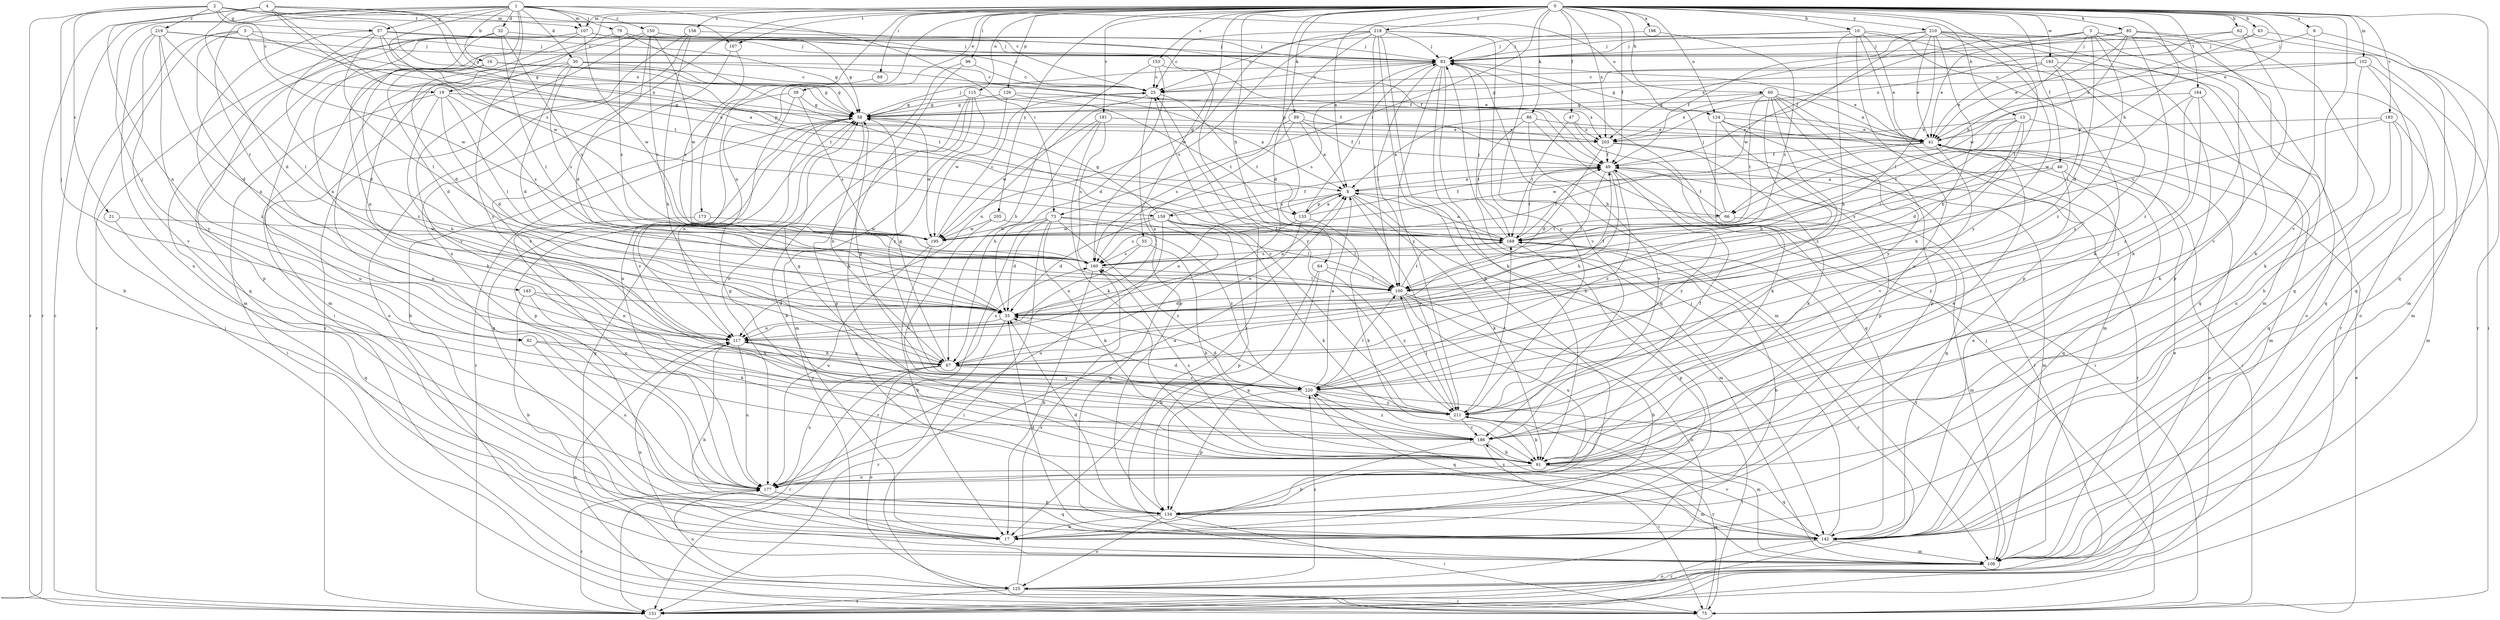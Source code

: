 strict digraph  {
0;
1;
2;
3;
4;
5;
6;
8;
10;
13;
16;
17;
19;
21;
25;
30;
32;
33;
39;
41;
46;
47;
49;
55;
57;
58;
60;
62;
63;
64;
66;
67;
69;
73;
75;
79;
82;
83;
85;
86;
89;
91;
96;
100;
102;
107;
108;
115;
117;
124;
125;
126;
133;
134;
142;
143;
150;
151;
153;
158;
159;
160;
164;
167;
168;
173;
177;
181;
183;
186;
193;
195;
196;
203;
205;
210;
211;
218;
219;
220;
0 -> 6  [label=a];
0 -> 8  [label=a];
0 -> 10  [label=b];
0 -> 13  [label=b];
0 -> 19  [label=c];
0 -> 39  [label=e];
0 -> 41  [label=e];
0 -> 46  [label=f];
0 -> 47  [label=f];
0 -> 49  [label=f];
0 -> 55  [label=g];
0 -> 60  [label=h];
0 -> 62  [label=h];
0 -> 63  [label=h];
0 -> 64  [label=h];
0 -> 66  [label=h];
0 -> 69  [label=i];
0 -> 73  [label=i];
0 -> 85  [label=k];
0 -> 86  [label=k];
0 -> 89  [label=k];
0 -> 96  [label=l];
0 -> 100  [label=l];
0 -> 102  [label=m];
0 -> 107  [label=m];
0 -> 115  [label=n];
0 -> 117  [label=n];
0 -> 124  [label=o];
0 -> 126  [label=p];
0 -> 133  [label=p];
0 -> 142  [label=q];
0 -> 153  [label=s];
0 -> 158  [label=s];
0 -> 164  [label=t];
0 -> 167  [label=t];
0 -> 173  [label=u];
0 -> 177  [label=u];
0 -> 181  [label=v];
0 -> 183  [label=v];
0 -> 186  [label=v];
0 -> 193  [label=w];
0 -> 196  [label=x];
0 -> 203  [label=x];
0 -> 205  [label=y];
0 -> 210  [label=y];
0 -> 218  [label=z];
1 -> 16  [label=b];
1 -> 30  [label=d];
1 -> 32  [label=d];
1 -> 57  [label=g];
1 -> 73  [label=i];
1 -> 75  [label=i];
1 -> 79  [label=j];
1 -> 82  [label=j];
1 -> 107  [label=m];
1 -> 124  [label=o];
1 -> 143  [label=r];
1 -> 150  [label=r];
1 -> 151  [label=r];
1 -> 195  [label=w];
1 -> 211  [label=y];
2 -> 19  [label=c];
2 -> 21  [label=c];
2 -> 25  [label=c];
2 -> 57  [label=g];
2 -> 58  [label=g];
2 -> 82  [label=j];
2 -> 151  [label=r];
2 -> 167  [label=t];
2 -> 219  [label=z];
3 -> 33  [label=d];
3 -> 41  [label=e];
3 -> 49  [label=f];
3 -> 66  [label=h];
3 -> 75  [label=i];
3 -> 83  [label=j];
3 -> 91  [label=k];
3 -> 125  [label=o];
3 -> 220  [label=z];
4 -> 33  [label=d];
4 -> 107  [label=m];
4 -> 117  [label=n];
4 -> 133  [label=p];
4 -> 151  [label=r];
4 -> 159  [label=s];
4 -> 168  [label=t];
4 -> 203  [label=x];
5 -> 8  [label=a];
5 -> 17  [label=b];
5 -> 75  [label=i];
5 -> 83  [label=j];
5 -> 117  [label=n];
5 -> 195  [label=w];
6 -> 83  [label=j];
6 -> 91  [label=k];
6 -> 151  [label=r];
8 -> 66  [label=h];
8 -> 91  [label=k];
8 -> 108  [label=m];
8 -> 117  [label=n];
8 -> 133  [label=p];
8 -> 159  [label=s];
8 -> 211  [label=y];
10 -> 25  [label=c];
10 -> 41  [label=e];
10 -> 67  [label=h];
10 -> 83  [label=j];
10 -> 91  [label=k];
10 -> 108  [label=m];
10 -> 134  [label=p];
10 -> 177  [label=u];
13 -> 33  [label=d];
13 -> 67  [label=h];
13 -> 100  [label=l];
13 -> 108  [label=m];
13 -> 168  [label=t];
13 -> 203  [label=x];
16 -> 25  [label=c];
16 -> 33  [label=d];
16 -> 41  [label=e];
16 -> 58  [label=g];
16 -> 117  [label=n];
16 -> 177  [label=u];
17 -> 58  [label=g];
19 -> 33  [label=d];
19 -> 58  [label=g];
19 -> 67  [label=h];
19 -> 75  [label=i];
19 -> 100  [label=l];
19 -> 160  [label=s];
21 -> 142  [label=q];
21 -> 195  [label=w];
25 -> 58  [label=g];
25 -> 117  [label=n];
25 -> 134  [label=p];
25 -> 168  [label=t];
30 -> 25  [label=c];
30 -> 33  [label=d];
30 -> 49  [label=f];
30 -> 58  [label=g];
30 -> 91  [label=k];
30 -> 160  [label=s];
30 -> 177  [label=u];
32 -> 83  [label=j];
32 -> 100  [label=l];
32 -> 108  [label=m];
32 -> 134  [label=p];
32 -> 160  [label=s];
32 -> 220  [label=z];
33 -> 8  [label=a];
33 -> 49  [label=f];
33 -> 117  [label=n];
33 -> 151  [label=r];
39 -> 17  [label=b];
39 -> 58  [label=g];
39 -> 160  [label=s];
39 -> 186  [label=v];
41 -> 49  [label=f];
41 -> 186  [label=v];
41 -> 195  [label=w];
46 -> 8  [label=a];
46 -> 142  [label=q];
46 -> 160  [label=s];
46 -> 211  [label=y];
47 -> 142  [label=q];
47 -> 168  [label=t];
47 -> 203  [label=x];
49 -> 8  [label=a];
49 -> 67  [label=h];
49 -> 100  [label=l];
49 -> 108  [label=m];
49 -> 142  [label=q];
49 -> 168  [label=t];
49 -> 211  [label=y];
49 -> 220  [label=z];
55 -> 91  [label=k];
55 -> 117  [label=n];
55 -> 160  [label=s];
57 -> 33  [label=d];
57 -> 58  [label=g];
57 -> 83  [label=j];
57 -> 100  [label=l];
57 -> 168  [label=t];
57 -> 203  [label=x];
57 -> 220  [label=z];
58 -> 41  [label=e];
58 -> 67  [label=h];
58 -> 83  [label=j];
58 -> 117  [label=n];
58 -> 134  [label=p];
58 -> 151  [label=r];
58 -> 195  [label=w];
60 -> 41  [label=e];
60 -> 58  [label=g];
60 -> 67  [label=h];
60 -> 108  [label=m];
60 -> 134  [label=p];
60 -> 168  [label=t];
60 -> 203  [label=x];
60 -> 211  [label=y];
60 -> 220  [label=z];
62 -> 83  [label=j];
62 -> 108  [label=m];
62 -> 186  [label=v];
62 -> 203  [label=x];
63 -> 41  [label=e];
63 -> 83  [label=j];
63 -> 142  [label=q];
64 -> 17  [label=b];
64 -> 100  [label=l];
64 -> 134  [label=p];
64 -> 211  [label=y];
66 -> 49  [label=f];
66 -> 83  [label=j];
66 -> 108  [label=m];
66 -> 168  [label=t];
67 -> 58  [label=g];
67 -> 117  [label=n];
67 -> 125  [label=o];
67 -> 151  [label=r];
67 -> 160  [label=s];
67 -> 177  [label=u];
67 -> 220  [label=z];
69 -> 177  [label=u];
73 -> 33  [label=d];
73 -> 75  [label=i];
73 -> 91  [label=k];
73 -> 100  [label=l];
73 -> 151  [label=r];
73 -> 195  [label=w];
73 -> 211  [label=y];
73 -> 220  [label=z];
75 -> 41  [label=e];
75 -> 83  [label=j];
75 -> 117  [label=n];
75 -> 211  [label=y];
79 -> 58  [label=g];
79 -> 83  [label=j];
79 -> 142  [label=q];
79 -> 160  [label=s];
79 -> 168  [label=t];
82 -> 67  [label=h];
82 -> 177  [label=u];
82 -> 211  [label=y];
83 -> 25  [label=c];
83 -> 41  [label=e];
83 -> 91  [label=k];
83 -> 100  [label=l];
83 -> 108  [label=m];
83 -> 142  [label=q];
83 -> 160  [label=s];
83 -> 211  [label=y];
85 -> 17  [label=b];
85 -> 41  [label=e];
85 -> 83  [label=j];
85 -> 142  [label=q];
85 -> 195  [label=w];
85 -> 203  [label=x];
85 -> 220  [label=z];
86 -> 8  [label=a];
86 -> 41  [label=e];
86 -> 75  [label=i];
86 -> 168  [label=t];
86 -> 186  [label=v];
89 -> 8  [label=a];
89 -> 41  [label=e];
89 -> 49  [label=f];
89 -> 117  [label=n];
89 -> 160  [label=s];
91 -> 41  [label=e];
91 -> 58  [label=g];
91 -> 108  [label=m];
91 -> 142  [label=q];
91 -> 160  [label=s];
91 -> 177  [label=u];
96 -> 25  [label=c];
96 -> 91  [label=k];
96 -> 177  [label=u];
100 -> 17  [label=b];
100 -> 33  [label=d];
100 -> 125  [label=o];
100 -> 168  [label=t];
100 -> 177  [label=u];
102 -> 25  [label=c];
102 -> 58  [label=g];
102 -> 91  [label=k];
102 -> 108  [label=m];
102 -> 142  [label=q];
107 -> 25  [label=c];
107 -> 33  [label=d];
107 -> 49  [label=f];
107 -> 83  [label=j];
107 -> 117  [label=n];
107 -> 151  [label=r];
107 -> 195  [label=w];
108 -> 25  [label=c];
108 -> 41  [label=e];
108 -> 117  [label=n];
108 -> 125  [label=o];
108 -> 168  [label=t];
115 -> 17  [label=b];
115 -> 58  [label=g];
115 -> 108  [label=m];
115 -> 134  [label=p];
115 -> 203  [label=x];
115 -> 220  [label=z];
117 -> 17  [label=b];
117 -> 67  [label=h];
117 -> 177  [label=u];
117 -> 211  [label=y];
124 -> 41  [label=e];
124 -> 75  [label=i];
124 -> 91  [label=k];
124 -> 134  [label=p];
124 -> 151  [label=r];
125 -> 58  [label=g];
125 -> 75  [label=i];
125 -> 151  [label=r];
125 -> 160  [label=s];
125 -> 177  [label=u];
125 -> 220  [label=z];
126 -> 8  [label=a];
126 -> 58  [label=g];
126 -> 168  [label=t];
126 -> 195  [label=w];
133 -> 8  [label=a];
133 -> 49  [label=f];
133 -> 83  [label=j];
133 -> 91  [label=k];
133 -> 117  [label=n];
133 -> 160  [label=s];
134 -> 17  [label=b];
134 -> 33  [label=d];
134 -> 75  [label=i];
134 -> 125  [label=o];
134 -> 142  [label=q];
142 -> 33  [label=d];
142 -> 41  [label=e];
142 -> 83  [label=j];
142 -> 108  [label=m];
142 -> 151  [label=r];
142 -> 186  [label=v];
142 -> 220  [label=z];
143 -> 17  [label=b];
143 -> 33  [label=d];
143 -> 91  [label=k];
143 -> 117  [label=n];
150 -> 33  [label=d];
150 -> 49  [label=f];
150 -> 83  [label=j];
150 -> 108  [label=m];
150 -> 160  [label=s];
150 -> 186  [label=v];
150 -> 195  [label=w];
151 -> 41  [label=e];
153 -> 25  [label=c];
153 -> 33  [label=d];
153 -> 67  [label=h];
153 -> 211  [label=y];
158 -> 67  [label=h];
158 -> 83  [label=j];
158 -> 125  [label=o];
158 -> 151  [label=r];
159 -> 33  [label=d];
159 -> 49  [label=f];
159 -> 58  [label=g];
159 -> 91  [label=k];
159 -> 100  [label=l];
159 -> 134  [label=p];
159 -> 142  [label=q];
159 -> 177  [label=u];
159 -> 195  [label=w];
160 -> 17  [label=b];
160 -> 100  [label=l];
164 -> 58  [label=g];
164 -> 91  [label=k];
164 -> 195  [label=w];
164 -> 211  [label=y];
164 -> 220  [label=z];
167 -> 160  [label=s];
167 -> 186  [label=v];
168 -> 8  [label=a];
168 -> 17  [label=b];
168 -> 49  [label=f];
168 -> 83  [label=j];
168 -> 134  [label=p];
168 -> 151  [label=r];
168 -> 160  [label=s];
173 -> 177  [label=u];
173 -> 195  [label=w];
177 -> 8  [label=a];
177 -> 134  [label=p];
177 -> 142  [label=q];
177 -> 151  [label=r];
181 -> 67  [label=h];
181 -> 91  [label=k];
181 -> 160  [label=s];
181 -> 195  [label=w];
181 -> 203  [label=x];
183 -> 41  [label=e];
183 -> 108  [label=m];
183 -> 142  [label=q];
183 -> 168  [label=t];
183 -> 177  [label=u];
186 -> 17  [label=b];
186 -> 49  [label=f];
186 -> 75  [label=i];
186 -> 91  [label=k];
186 -> 220  [label=z];
193 -> 25  [label=c];
193 -> 41  [label=e];
193 -> 58  [label=g];
193 -> 100  [label=l];
193 -> 142  [label=q];
193 -> 220  [label=z];
195 -> 17  [label=b];
195 -> 25  [label=c];
195 -> 177  [label=u];
196 -> 83  [label=j];
196 -> 160  [label=s];
203 -> 33  [label=d];
203 -> 49  [label=f];
203 -> 91  [label=k];
203 -> 151  [label=r];
205 -> 168  [label=t];
205 -> 186  [label=v];
205 -> 195  [label=w];
210 -> 41  [label=e];
210 -> 49  [label=f];
210 -> 67  [label=h];
210 -> 83  [label=j];
210 -> 100  [label=l];
210 -> 125  [label=o];
210 -> 134  [label=p];
210 -> 151  [label=r];
210 -> 195  [label=w];
210 -> 211  [label=y];
211 -> 25  [label=c];
211 -> 33  [label=d];
211 -> 58  [label=g];
211 -> 91  [label=k];
211 -> 100  [label=l];
211 -> 108  [label=m];
211 -> 168  [label=t];
211 -> 186  [label=v];
218 -> 17  [label=b];
218 -> 25  [label=c];
218 -> 33  [label=d];
218 -> 83  [label=j];
218 -> 100  [label=l];
218 -> 134  [label=p];
218 -> 160  [label=s];
218 -> 186  [label=v];
218 -> 195  [label=w];
218 -> 211  [label=y];
219 -> 33  [label=d];
219 -> 58  [label=g];
219 -> 83  [label=j];
219 -> 100  [label=l];
219 -> 177  [label=u];
219 -> 186  [label=v];
219 -> 211  [label=y];
220 -> 8  [label=a];
220 -> 33  [label=d];
220 -> 58  [label=g];
220 -> 75  [label=i];
220 -> 100  [label=l];
220 -> 134  [label=p];
220 -> 142  [label=q];
220 -> 211  [label=y];
}
